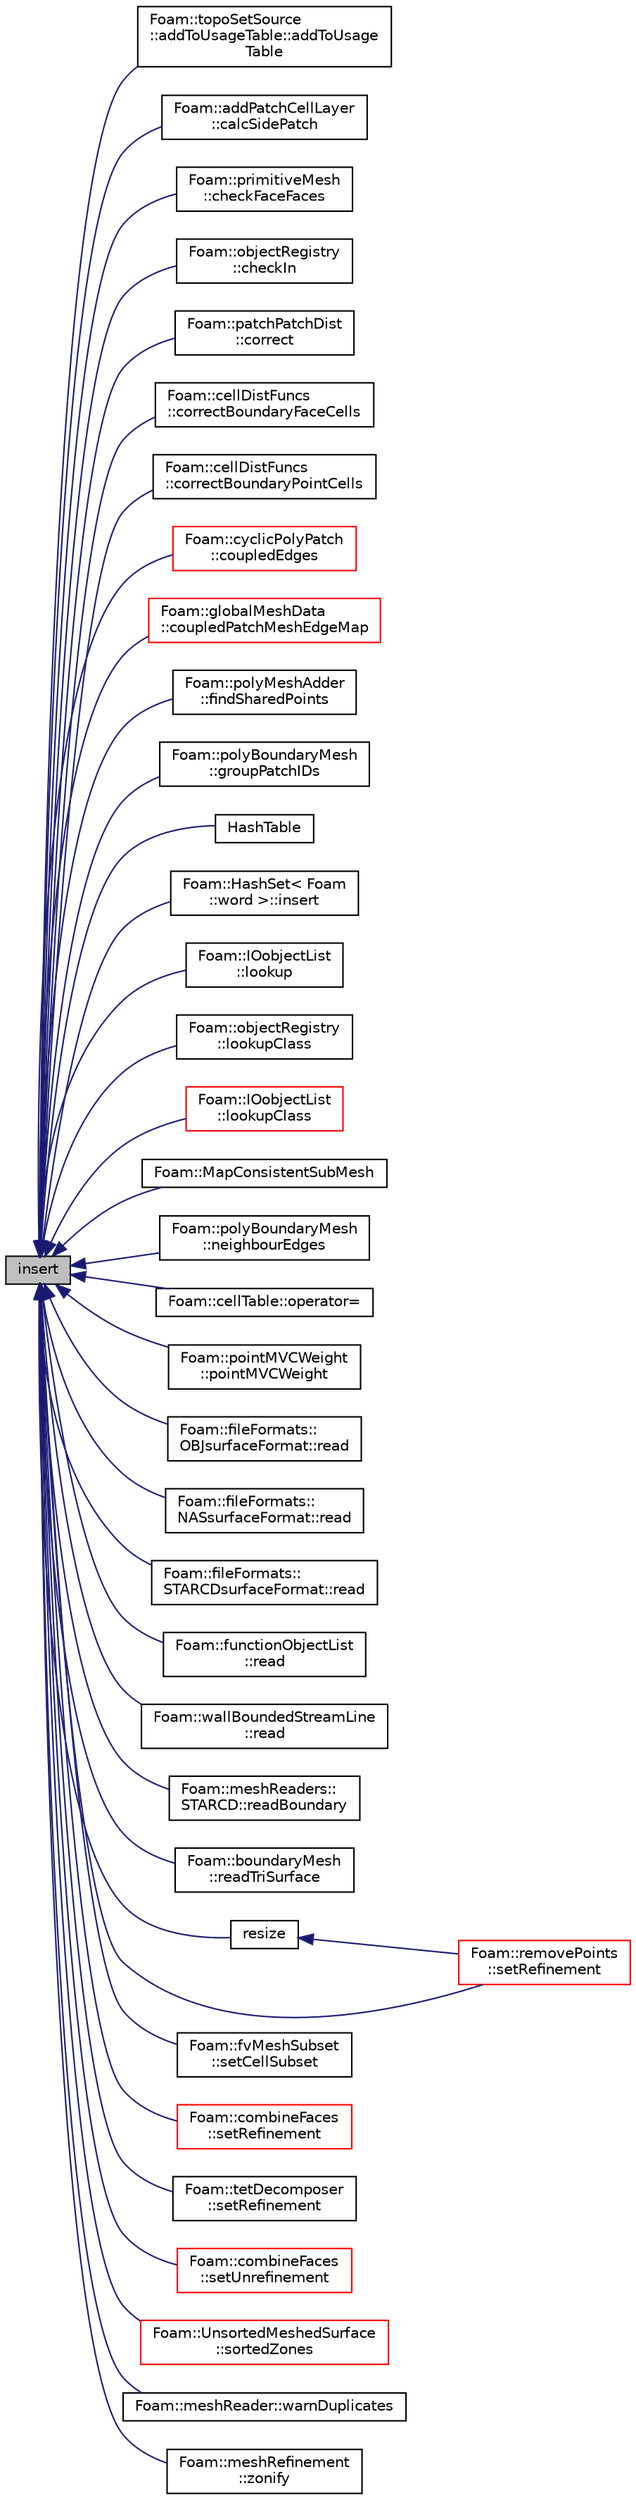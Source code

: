 digraph "insert"
{
  bgcolor="transparent";
  edge [fontname="Helvetica",fontsize="10",labelfontname="Helvetica",labelfontsize="10"];
  node [fontname="Helvetica",fontsize="10",shape=record];
  rankdir="LR";
  Node1 [label="insert",height=0.2,width=0.4,color="black", fillcolor="grey75", style="filled", fontcolor="black"];
  Node1 -> Node2 [dir="back",color="midnightblue",fontsize="10",style="solid",fontname="Helvetica"];
  Node2 [label="Foam::topoSetSource\l::addToUsageTable::addToUsage\lTable",height=0.2,width=0.4,color="black",URL="$a00027.html#ae8618c469bab353e0ae6473ef3c2caf5"];
  Node1 -> Node3 [dir="back",color="midnightblue",fontsize="10",style="solid",fontname="Helvetica"];
  Node3 [label="Foam::addPatchCellLayer\l::calcSidePatch",height=0.2,width=0.4,color="black",URL="$a00024.html#a25346f181e6f56df9a1839ff94eea581",tooltip="Boundary edges get extruded into boundary faces. Determine patch. "];
  Node1 -> Node4 [dir="back",color="midnightblue",fontsize="10",style="solid",fontname="Helvetica"];
  Node4 [label="Foam::primitiveMesh\l::checkFaceFaces",height=0.2,width=0.4,color="black",URL="$a01967.html#ab2c6fde7c32fb3cad3c0b8201ff83180",tooltip="Check face-face connectivity. "];
  Node1 -> Node5 [dir="back",color="midnightblue",fontsize="10",style="solid",fontname="Helvetica"];
  Node5 [label="Foam::objectRegistry\l::checkIn",height=0.2,width=0.4,color="black",URL="$a01688.html#ad3c8cc37af87d9f46705607ef6a989e7",tooltip="Add an regIOobject to registry. "];
  Node1 -> Node6 [dir="back",color="midnightblue",fontsize="10",style="solid",fontname="Helvetica"];
  Node6 [label="Foam::patchPatchDist\l::correct",height=0.2,width=0.4,color="black",URL="$a01809.html#a3ae44b28050c3aa494c1d8e18cf618c1",tooltip="Correct for mesh geom/topo changes. "];
  Node1 -> Node7 [dir="back",color="midnightblue",fontsize="10",style="solid",fontname="Helvetica"];
  Node7 [label="Foam::cellDistFuncs\l::correctBoundaryFaceCells",height=0.2,width=0.4,color="black",URL="$a00212.html#a5198bdca2e34eb1b084a525b90740576",tooltip="Correct all cells connected to boundary (via face). Sets values in. "];
  Node1 -> Node8 [dir="back",color="midnightblue",fontsize="10",style="solid",fontname="Helvetica"];
  Node8 [label="Foam::cellDistFuncs\l::correctBoundaryPointCells",height=0.2,width=0.4,color="black",URL="$a00212.html#a7438151f39b383ddccb8cb95cf77202f",tooltip="Correct all cells connected to wall (via point). Sets values in. "];
  Node1 -> Node9 [dir="back",color="midnightblue",fontsize="10",style="solid",fontname="Helvetica"];
  Node9 [label="Foam::cyclicPolyPatch\l::coupledEdges",height=0.2,width=0.4,color="red",URL="$a00484.html#aeb3422aeee49268307deb477d32dc2d3",tooltip="Return connected edges (from patch local to neighbour patch local). "];
  Node1 -> Node10 [dir="back",color="midnightblue",fontsize="10",style="solid",fontname="Helvetica"];
  Node10 [label="Foam::globalMeshData\l::coupledPatchMeshEdgeMap",height=0.2,width=0.4,color="red",URL="$a00933.html#a68fe01255a021a4fae072146a6274076",tooltip="Return map from mesh edges to coupledPatch edges. "];
  Node1 -> Node11 [dir="back",color="midnightblue",fontsize="10",style="solid",fontname="Helvetica"];
  Node11 [label="Foam::polyMeshAdder\l::findSharedPoints",height=0.2,width=0.4,color="black",URL="$a01917.html#a635b09647032a29d1e0aad6091b96f47",tooltip="Find topologically and geometrically shared points. "];
  Node1 -> Node12 [dir="back",color="midnightblue",fontsize="10",style="solid",fontname="Helvetica"];
  Node12 [label="Foam::polyBoundaryMesh\l::groupPatchIDs",height=0.2,width=0.4,color="black",URL="$a01910.html#aa13bd3b52ad1242feaa536f5c38a22eb",tooltip="Per patch group the patch indices. "];
  Node1 -> Node13 [dir="back",color="midnightblue",fontsize="10",style="solid",fontname="Helvetica"];
  Node13 [label="HashTable",height=0.2,width=0.4,color="black",URL="$a00984.html#ae83698bcb81dfd4906120001255dfa4d",tooltip="Construct as copy. "];
  Node1 -> Node14 [dir="back",color="midnightblue",fontsize="10",style="solid",fontname="Helvetica"];
  Node14 [label="Foam::HashSet\< Foam\l::word \>::insert",height=0.2,width=0.4,color="black",URL="$a00982.html#a49f0753d9652681fc3a81f59951a0ad7",tooltip="Insert a new entry. "];
  Node1 -> Node15 [dir="back",color="midnightblue",fontsize="10",style="solid",fontname="Helvetica"];
  Node15 [label="Foam::IOobjectList\l::lookup",height=0.2,width=0.4,color="black",URL="$a01180.html#a9fae6fd83266712411693297d524e576",tooltip="Return the list for all IOobects whose name matches name. "];
  Node1 -> Node16 [dir="back",color="midnightblue",fontsize="10",style="solid",fontname="Helvetica"];
  Node16 [label="Foam::objectRegistry\l::lookupClass",height=0.2,width=0.4,color="black",URL="$a01688.html#a2aae354992701c30b7008b751d196584"];
  Node1 -> Node17 [dir="back",color="midnightblue",fontsize="10",style="solid",fontname="Helvetica"];
  Node17 [label="Foam::IOobjectList\l::lookupClass",height=0.2,width=0.4,color="red",URL="$a01180.html#a6bb7ea6a3d433ef4560d7630cfc4ab3a",tooltip="Return the list for all IOobjects of a given class. "];
  Node1 -> Node18 [dir="back",color="midnightblue",fontsize="10",style="solid",fontname="Helvetica"];
  Node18 [label="Foam::MapConsistentSubMesh",height=0.2,width=0.4,color="black",URL="$a10725.html#a0744407d0db1d6f4d7b5872e802cace5"];
  Node1 -> Node19 [dir="back",color="midnightblue",fontsize="10",style="solid",fontname="Helvetica"];
  Node19 [label="Foam::polyBoundaryMesh\l::neighbourEdges",height=0.2,width=0.4,color="black",URL="$a01910.html#a1622aa14f9257dc2d02f4bd0826049e7",tooltip="Per patch the edges on the neighbouring patch. Is for every external. "];
  Node1 -> Node20 [dir="back",color="midnightblue",fontsize="10",style="solid",fontname="Helvetica"];
  Node20 [label="Foam::cellTable::operator=",height=0.2,width=0.4,color="black",URL="$a00239.html#ac2838337150ab074428de8db53fea67f",tooltip="Assign from cellZones. "];
  Node1 -> Node21 [dir="back",color="midnightblue",fontsize="10",style="solid",fontname="Helvetica"];
  Node21 [label="Foam::pointMVCWeight\l::pointMVCWeight",height=0.2,width=0.4,color="black",URL="$a01889.html#a9eb2a5cf66e8072aff3e81864ce7bfc9",tooltip="Construct from components. "];
  Node1 -> Node22 [dir="back",color="midnightblue",fontsize="10",style="solid",fontname="Helvetica"];
  Node22 [label="Foam::fileFormats::\lOBJsurfaceFormat::read",height=0.2,width=0.4,color="black",URL="$a01691.html#a464ebd67acbdff0014d4dae69e3ec4be",tooltip="Read from file. "];
  Node1 -> Node23 [dir="back",color="midnightblue",fontsize="10",style="solid",fontname="Helvetica"];
  Node23 [label="Foam::fileFormats::\lNASsurfaceFormat::read",height=0.2,width=0.4,color="black",URL="$a01570.html#a464ebd67acbdff0014d4dae69e3ec4be",tooltip="Read from a file. "];
  Node1 -> Node24 [dir="back",color="midnightblue",fontsize="10",style="solid",fontname="Helvetica"];
  Node24 [label="Foam::fileFormats::\lSTARCDsurfaceFormat::read",height=0.2,width=0.4,color="black",URL="$a02430.html#a464ebd67acbdff0014d4dae69e3ec4be",tooltip="Read from file. "];
  Node1 -> Node25 [dir="back",color="midnightblue",fontsize="10",style="solid",fontname="Helvetica"];
  Node25 [label="Foam::functionObjectList\l::read",height=0.2,width=0.4,color="black",URL="$a00869.html#af816873151ddb0126e98bb2f914d8ed5",tooltip="Read and set the function objects if their data have changed. "];
  Node1 -> Node26 [dir="back",color="midnightblue",fontsize="10",style="solid",fontname="Helvetica"];
  Node26 [label="Foam::wallBoundedStreamLine\l::read",height=0.2,width=0.4,color="black",URL="$a02825.html#aa9b8764750bd9ff67ca32b6551dc7847",tooltip="Read the field average data. "];
  Node1 -> Node27 [dir="back",color="midnightblue",fontsize="10",style="solid",fontname="Helvetica"];
  Node27 [label="Foam::meshReaders::\lSTARCD::readBoundary",height=0.2,width=0.4,color="black",URL="$a02426.html#aaa5ec51e2b805018e53dda083fdaf762",tooltip="Read boundary (cell/face) definitions. "];
  Node1 -> Node28 [dir="back",color="midnightblue",fontsize="10",style="solid",fontname="Helvetica"];
  Node28 [label="Foam::boundaryMesh\l::readTriSurface",height=0.2,width=0.4,color="black",URL="$a00151.html#a2ee25ae613c57256a825ff088edc0839",tooltip="Read from triSurface. "];
  Node1 -> Node29 [dir="back",color="midnightblue",fontsize="10",style="solid",fontname="Helvetica"];
  Node29 [label="resize",height=0.2,width=0.4,color="black",URL="$a00984.html#ae697ea15032f01f89988bb8ada677832",tooltip="Resize the hash table for efficiency. "];
  Node29 -> Node30 [dir="back",color="midnightblue",fontsize="10",style="solid",fontname="Helvetica"];
  Node30 [label="Foam::removePoints\l::setRefinement",height=0.2,width=0.4,color="red",URL="$a02158.html#a9e4bbed42eb828caa39cf0e1c437bb88",tooltip="Play commands into polyTopoChange to remove points. Gets. "];
  Node1 -> Node31 [dir="back",color="midnightblue",fontsize="10",style="solid",fontname="Helvetica"];
  Node31 [label="Foam::fvMeshSubset\l::setCellSubset",height=0.2,width=0.4,color="black",URL="$a00881.html#a7007bf1daafcf75caa93fdb67143236e",tooltip="Set the subset. Create \"oldInternalFaces\" patch for exposed. "];
  Node1 -> Node30 [dir="back",color="midnightblue",fontsize="10",style="solid",fontname="Helvetica"];
  Node1 -> Node32 [dir="back",color="midnightblue",fontsize="10",style="solid",fontname="Helvetica"];
  Node32 [label="Foam::combineFaces\l::setRefinement",height=0.2,width=0.4,color="red",URL="$a00321.html#a67d2bb0d6cac2b27ae250df417ef6942",tooltip="Play commands into polyTopoChange to combine faces. Gets. "];
  Node1 -> Node33 [dir="back",color="midnightblue",fontsize="10",style="solid",fontname="Helvetica"];
  Node33 [label="Foam::tetDecomposer\l::setRefinement",height=0.2,width=0.4,color="black",URL="$a02564.html#aeb1123afb6f39d7eb332698e53fc5610",tooltip="Insert all changes into meshMod to convert the polyMesh into. "];
  Node1 -> Node34 [dir="back",color="midnightblue",fontsize="10",style="solid",fontname="Helvetica"];
  Node34 [label="Foam::combineFaces\l::setUnrefinement",height=0.2,width=0.4,color="red",URL="$a00321.html#a5e5e6cc1f97c15b7bffabbda6a33b863",tooltip="Play commands into polyTopoChange to reinsert original faces. "];
  Node1 -> Node35 [dir="back",color="midnightblue",fontsize="10",style="solid",fontname="Helvetica"];
  Node35 [label="Foam::UnsortedMeshedSurface\l::sortedZones",height=0.2,width=0.4,color="red",URL="$a02757.html#ac8dc2e2101632583877c186dc03de67d",tooltip="Sort faces according to zoneIds. "];
  Node1 -> Node36 [dir="back",color="midnightblue",fontsize="10",style="solid",fontname="Helvetica"];
  Node36 [label="Foam::meshReader::warnDuplicates",height=0.2,width=0.4,color="black",URL="$a01468.html#a2638db035b2a192cbe57e864292f2823",tooltip="Warn about repeated names. "];
  Node1 -> Node37 [dir="back",color="midnightblue",fontsize="10",style="solid",fontname="Helvetica"];
  Node37 [label="Foam::meshRefinement\l::zonify",height=0.2,width=0.4,color="black",URL="$a01469.html#a90cf965dfe02eb20f11a4a8c6035747f",tooltip="Put faces/cells into zones according to surface specification. "];
}
